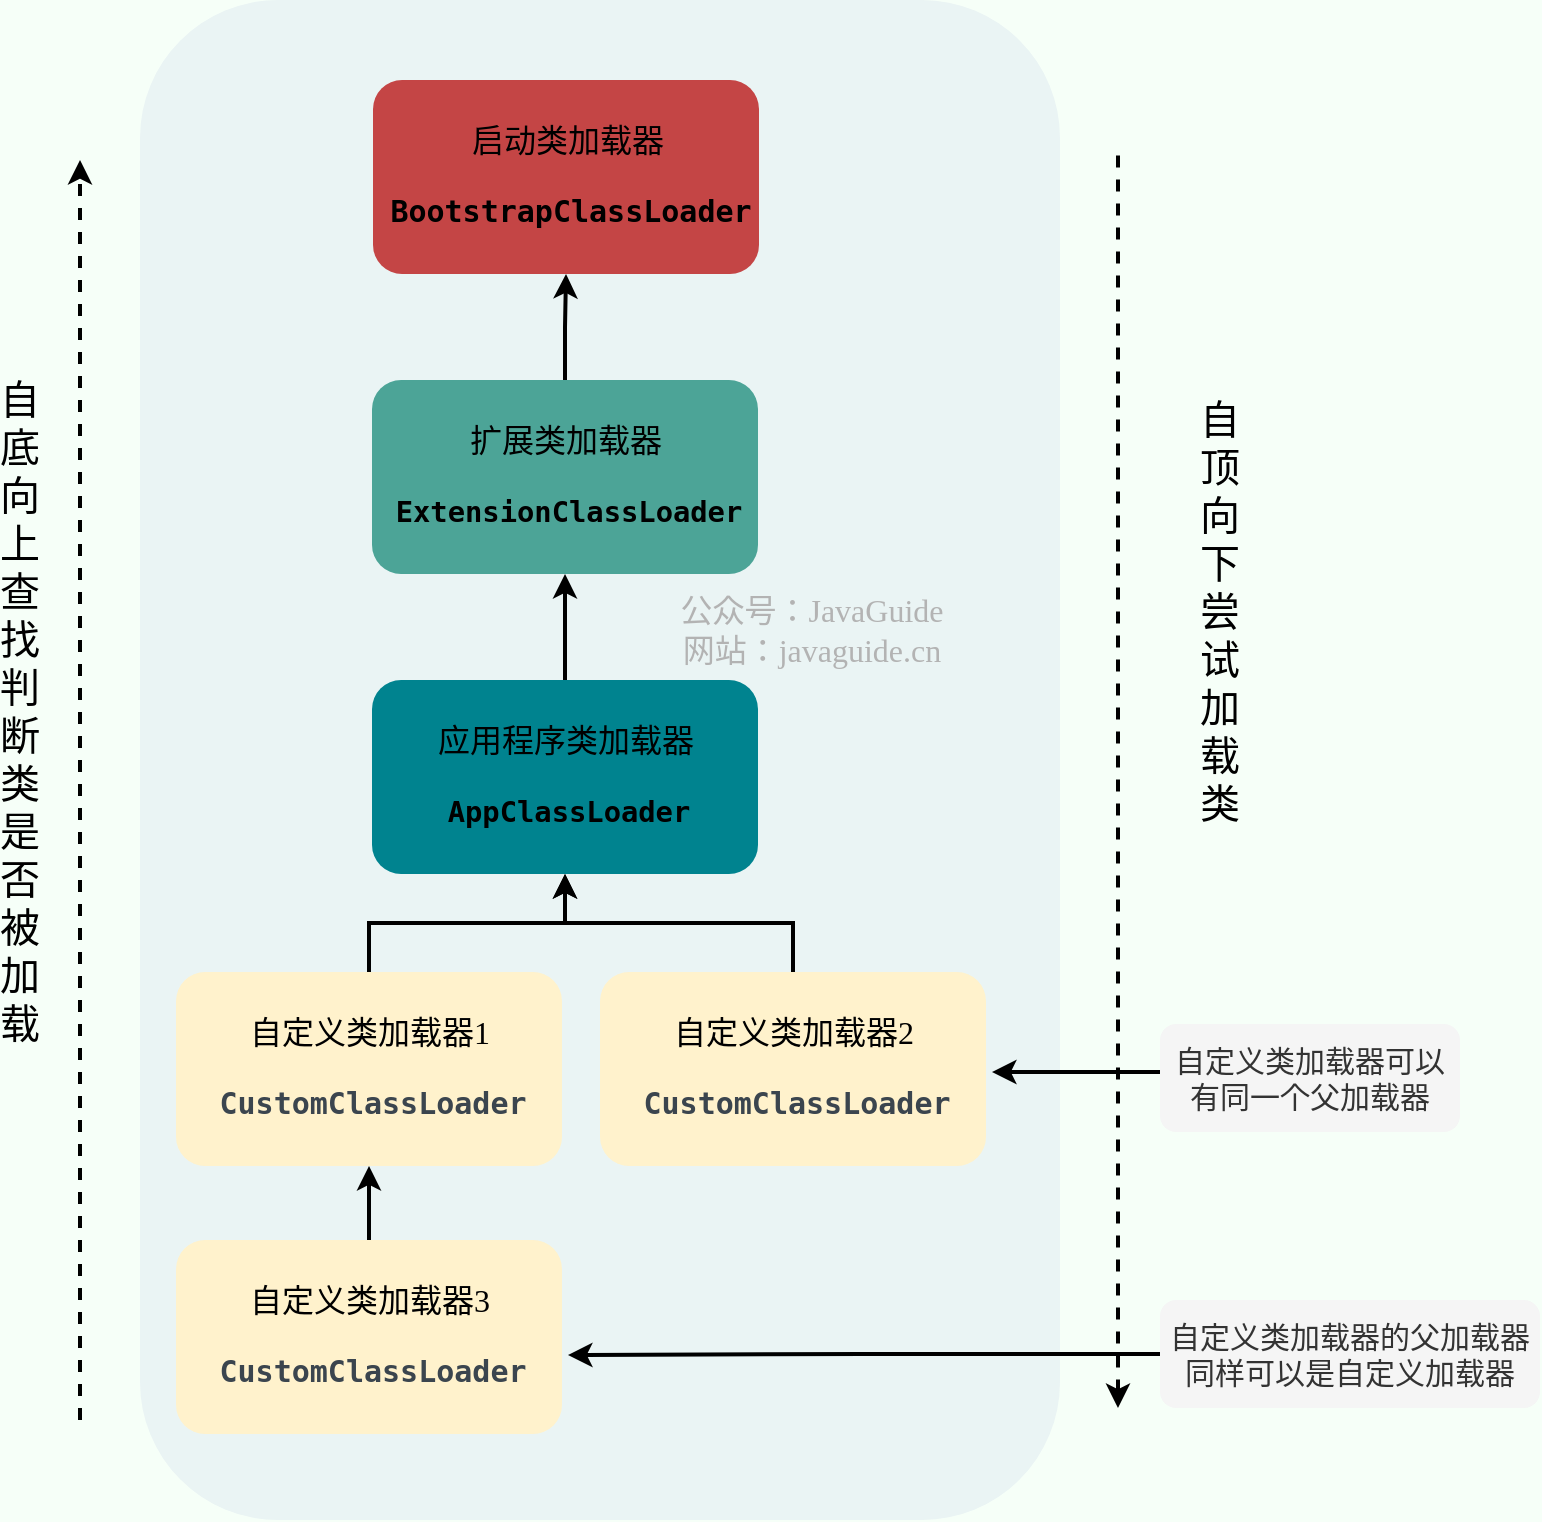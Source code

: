 <mxfile version="20.3.0" type="device"><diagram id="EfrGYIY18PGr8Eq3vKXv" name="Page-1"><mxGraphModel dx="1106" dy="789" grid="1" gridSize="10" guides="1" tooltips="1" connect="1" arrows="1" fold="1" page="1" pageScale="1" pageWidth="827" pageHeight="1169" background="#F6FFF8" math="0" shadow="0"><root><mxCell id="0"/><mxCell id="1" parent="0"/><mxCell id="xI1iDWRYlieYoQ358ZJ4-1" value="" style="rounded=1;whiteSpace=wrap;html=1;fillColor=#eaf4f4;strokeColor=none;fontFamily=JetBrains Mono;fontSource=https%3A%2F%2Ffonts.googleapis.com%2Fcss%3Ffamily%3DJetBrains%2BMono;" parent="1" vertex="1"><mxGeometry x="160" y="50" width="460" height="760" as="geometry"/></mxCell><mxCell id="xI1iDWRYlieYoQ358ZJ4-2" value="" style="rounded=1;whiteSpace=wrap;html=1;strokeWidth=3;fillColor=#C44545;strokeColor=none;fontFamily=JetBrains Mono;fontSource=https%3A%2F%2Ffonts.googleapis.com%2Fcss%3Ffamily%3DJetBrains%2BMono;" parent="1" vertex="1"><mxGeometry x="276.5" y="90" width="193" height="97" as="geometry"/></mxCell><mxCell id="xI1iDWRYlieYoQ358ZJ4-3" value="启动类加载器" style="text;html=1;strokeColor=none;fillColor=none;align=center;verticalAlign=middle;whiteSpace=wrap;rounded=0;fontSize=16;fontFamily=JetBrains Mono;fontSource=https%3A%2F%2Ffonts.googleapis.com%2Fcss%3Ffamily%3DJetBrains%2BMono;" parent="1" vertex="1"><mxGeometry x="316.5" y="110" width="114" height="20" as="geometry"/></mxCell><mxCell id="xI1iDWRYlieYoQ358ZJ4-11" value="&lt;strong style=&quot;box-sizing: border-box; caret-color: rgb(59, 69, 78); orphans: 4; text-align: left; text-size-adjust: auto;&quot;&gt;&lt;span style=&quot;box-sizing: border-box;&quot; class=&quot;md-pair-s&quot; spellcheck=&quot;false&quot;&gt;&lt;code style=&quot;box-sizing: border-box; padding: 0.25rem 0.5rem; background-color: var(--boxes); border-radius: 0.2rem;&quot;&gt;&lt;font style=&quot;font-size: 15px;&quot; data-font-src=&quot;https://fonts.googleapis.com/css?family=JetBrains+Mono&quot;&gt;BootstrapClassLoader&lt;/font&gt;&lt;/code&gt;&lt;/span&gt;&lt;/strong&gt;" style="text;html=1;strokeColor=none;fillColor=none;align=center;verticalAlign=middle;whiteSpace=wrap;rounded=0;fontSize=18;fontColor=#000000;fontFamily=JetBrains Mono;fontSource=https%3A%2F%2Ffonts.googleapis.com%2Fcss%3Ffamily%3DJetBrains%2BMono;" parent="1" vertex="1"><mxGeometry x="277.5" y="140" width="195" height="30" as="geometry"/></mxCell><mxCell id="xI1iDWRYlieYoQ358ZJ4-37" style="edgeStyle=orthogonalEdgeStyle;rounded=0;orthogonalLoop=1;jettySize=auto;html=1;strokeWidth=2;fontFamily=JetBrains Mono;fontSource=https%3A%2F%2Ffonts.googleapis.com%2Fcss%3Ffamily%3DJetBrains%2BMono;fontSize=16;" parent="1" source="xI1iDWRYlieYoQ358ZJ4-12" target="xI1iDWRYlieYoQ358ZJ4-2" edge="1"><mxGeometry relative="1" as="geometry"/></mxCell><mxCell id="xI1iDWRYlieYoQ358ZJ4-12" value="" style="rounded=1;whiteSpace=wrap;html=1;strokeWidth=3;fillColor=#4CA497;strokeColor=none;fontFamily=JetBrains Mono;fontSource=https%3A%2F%2Ffonts.googleapis.com%2Fcss%3Ffamily%3DJetBrains%2BMono;" parent="1" vertex="1"><mxGeometry x="276" y="240" width="193" height="97" as="geometry"/></mxCell><mxCell id="xI1iDWRYlieYoQ358ZJ4-13" value="扩展类加载器" style="text;html=1;strokeColor=none;fillColor=none;align=center;verticalAlign=middle;whiteSpace=wrap;rounded=0;fontSize=16;fontFamily=JetBrains Mono;fontSource=https%3A%2F%2Ffonts.googleapis.com%2Fcss%3Ffamily%3DJetBrains%2BMono;" parent="1" vertex="1"><mxGeometry x="316" y="260" width="114" height="20" as="geometry"/></mxCell><mxCell id="xI1iDWRYlieYoQ358ZJ4-14" value="&lt;strong style=&quot;box-sizing: border-box; caret-color: rgb(59, 69, 78); orphans: 4; text-align: left; text-size-adjust: auto;&quot;&gt;&lt;span style=&quot;box-sizing: border-box;&quot; class=&quot;md-pair-s&quot; spellcheck=&quot;false&quot;&gt;&lt;code style=&quot;box-sizing: border-box; padding: 0.25rem 0.5rem; background-color: var(--boxes); font-size: 0.9rem; border-radius: 0.2rem;&quot;&gt;ExtensionClassLoader&lt;/code&gt;&lt;/span&gt;&lt;/strong&gt;" style="text;html=1;strokeColor=none;fillColor=none;align=center;verticalAlign=middle;whiteSpace=wrap;rounded=0;fontSize=18;fontColor=#000000;fontFamily=JetBrains Mono;fontSource=https%3A%2F%2Ffonts.googleapis.com%2Fcss%3Ffamily%3DJetBrains%2BMono;" parent="1" vertex="1"><mxGeometry x="277" y="290" width="195" height="30" as="geometry"/></mxCell><mxCell id="xI1iDWRYlieYoQ358ZJ4-36" style="edgeStyle=orthogonalEdgeStyle;rounded=0;orthogonalLoop=1;jettySize=auto;html=1;entryX=0.5;entryY=1;entryDx=0;entryDy=0;strokeWidth=2;fontFamily=JetBrains Mono;fontSource=https%3A%2F%2Ffonts.googleapis.com%2Fcss%3Ffamily%3DJetBrains%2BMono;fontSize=16;" parent="1" source="xI1iDWRYlieYoQ358ZJ4-15" target="xI1iDWRYlieYoQ358ZJ4-12" edge="1"><mxGeometry relative="1" as="geometry"/></mxCell><mxCell id="xI1iDWRYlieYoQ358ZJ4-15" value="" style="rounded=1;whiteSpace=wrap;html=1;strokeWidth=3;fillColor=#00838F;strokeColor=none;fontFamily=JetBrains Mono;fontSource=https%3A%2F%2Ffonts.googleapis.com%2Fcss%3Ffamily%3DJetBrains%2BMono;" parent="1" vertex="1"><mxGeometry x="276" y="390" width="193" height="97" as="geometry"/></mxCell><mxCell id="xI1iDWRYlieYoQ358ZJ4-16" value="应用程序类加载器" style="text;html=1;strokeColor=none;fillColor=none;align=center;verticalAlign=middle;whiteSpace=wrap;rounded=0;fontSize=16;fontFamily=JetBrains Mono;fontSource=https%3A%2F%2Ffonts.googleapis.com%2Fcss%3Ffamily%3DJetBrains%2BMono;" parent="1" vertex="1"><mxGeometry x="305.5" y="410" width="134" height="20" as="geometry"/></mxCell><mxCell id="xI1iDWRYlieYoQ358ZJ4-17" value="&lt;strong style=&quot;box-sizing: border-box; caret-color: rgb(59, 69, 78); orphans: 4; text-align: left; text-size-adjust: auto;&quot;&gt;&lt;span style=&quot;box-sizing: border-box;&quot; class=&quot;md-pair-s&quot; spellcheck=&quot;false&quot;&gt;&lt;code style=&quot;box-sizing: border-box; padding: 0.25rem 0.5rem; background-color: var(--boxes); font-size: 0.9rem; border-radius: 0.2rem;&quot;&gt;AppClassLoader&lt;/code&gt;&lt;/span&gt;&lt;/strong&gt;" style="text;html=1;strokeColor=none;fillColor=none;align=center;verticalAlign=middle;whiteSpace=wrap;rounded=0;fontSize=18;fontColor=#000000;fontFamily=JetBrains Mono;fontSource=https%3A%2F%2Ffonts.googleapis.com%2Fcss%3Ffamily%3DJetBrains%2BMono;" parent="1" vertex="1"><mxGeometry x="277" y="440" width="195" height="30" as="geometry"/></mxCell><mxCell id="xI1iDWRYlieYoQ358ZJ4-34" style="edgeStyle=orthogonalEdgeStyle;rounded=0;orthogonalLoop=1;jettySize=auto;html=1;strokeWidth=2;fontFamily=JetBrains Mono;fontSource=https%3A%2F%2Ffonts.googleapis.com%2Fcss%3Ffamily%3DJetBrains%2BMono;fontSize=16;" parent="1" source="xI1iDWRYlieYoQ358ZJ4-18" target="xI1iDWRYlieYoQ358ZJ4-15" edge="1"><mxGeometry relative="1" as="geometry"/></mxCell><mxCell id="xI1iDWRYlieYoQ358ZJ4-18" value="" style="rounded=1;whiteSpace=wrap;html=1;strokeWidth=3;fillColor=#fff2cc;strokeColor=none;fontFamily=JetBrains Mono;fontSource=https%3A%2F%2Ffonts.googleapis.com%2Fcss%3Ffamily%3DJetBrains%2BMono;" parent="1" vertex="1"><mxGeometry x="178" y="536" width="193" height="97" as="geometry"/></mxCell><mxCell id="xI1iDWRYlieYoQ358ZJ4-19" value="自定义类加载器1" style="text;html=1;strokeColor=none;fillColor=none;align=center;verticalAlign=middle;whiteSpace=wrap;rounded=0;fontSize=16;fontFamily=JetBrains Mono;fontSource=https%3A%2F%2Ffonts.googleapis.com%2Fcss%3Ffamily%3DJetBrains%2BMono;" parent="1" vertex="1"><mxGeometry x="208.5" y="556" width="132" height="20" as="geometry"/></mxCell><mxCell id="xI1iDWRYlieYoQ358ZJ4-20" value="&lt;strong style=&quot;box-sizing: border-box; caret-color: rgb(59, 69, 78); color: rgb(59, 69, 78); orphans: 4; text-align: left; text-size-adjust: auto;&quot;&gt;&lt;span style=&quot;box-sizing: border-box;&quot; class=&quot;md-pair-s&quot; spellcheck=&quot;false&quot;&gt;&lt;code style=&quot;box-sizing: border-box; padding: 0.25rem 0.5rem; background-color: var(--boxes); border-radius: 0.2rem;&quot;&gt;&lt;font style=&quot;font-size: 15px;&quot; data-font-src=&quot;https://fonts.googleapis.com/css?family=JetBrains+Mono&quot;&gt;CustomClassLoader&lt;/font&gt;&lt;/code&gt;&lt;/span&gt;&lt;/strong&gt;" style="text;html=1;strokeColor=none;fillColor=none;align=center;verticalAlign=middle;whiteSpace=wrap;rounded=0;fontSize=18;fontFamily=JetBrains Mono;fontSource=https%3A%2F%2Ffonts.googleapis.com%2Fcss%3Ffamily%3DJetBrains%2BMono;" parent="1" vertex="1"><mxGeometry x="179" y="586" width="195" height="30" as="geometry"/></mxCell><mxCell id="xI1iDWRYlieYoQ358ZJ4-35" style="edgeStyle=orthogonalEdgeStyle;rounded=0;orthogonalLoop=1;jettySize=auto;html=1;entryX=0.5;entryY=1;entryDx=0;entryDy=0;strokeWidth=2;fontFamily=JetBrains Mono;fontSource=https%3A%2F%2Ffonts.googleapis.com%2Fcss%3Ffamily%3DJetBrains%2BMono;fontSize=16;" parent="1" source="xI1iDWRYlieYoQ358ZJ4-21" target="xI1iDWRYlieYoQ358ZJ4-15" edge="1"><mxGeometry relative="1" as="geometry"/></mxCell><mxCell id="xI1iDWRYlieYoQ358ZJ4-21" value="" style="rounded=1;whiteSpace=wrap;html=1;strokeWidth=3;fillColor=#fff2cc;strokeColor=none;fontFamily=JetBrains Mono;fontSource=https%3A%2F%2Ffonts.googleapis.com%2Fcss%3Ffamily%3DJetBrains%2BMono;" parent="1" vertex="1"><mxGeometry x="390" y="536" width="193" height="97" as="geometry"/></mxCell><mxCell id="xI1iDWRYlieYoQ358ZJ4-22" value="自定义类加载器2" style="text;html=1;strokeColor=none;fillColor=none;align=center;verticalAlign=middle;whiteSpace=wrap;rounded=0;fontSize=16;fontFamily=JetBrains Mono;fontSource=https%3A%2F%2Ffonts.googleapis.com%2Fcss%3Ffamily%3DJetBrains%2BMono;" parent="1" vertex="1"><mxGeometry x="421.5" y="556" width="130" height="20" as="geometry"/></mxCell><mxCell id="xI1iDWRYlieYoQ358ZJ4-23" value="&lt;strong style=&quot;box-sizing: border-box; caret-color: rgb(59, 69, 78); color: rgb(59, 69, 78); orphans: 4; text-align: left; text-size-adjust: auto;&quot;&gt;&lt;span style=&quot;box-sizing: border-box;&quot; class=&quot;md-pair-s&quot; spellcheck=&quot;false&quot;&gt;&lt;code style=&quot;box-sizing: border-box; padding: 0.25rem 0.5rem; background-color: var(--boxes); border-radius: 0.2rem;&quot;&gt;&lt;font style=&quot;font-size: 15px;&quot; data-font-src=&quot;https://fonts.googleapis.com/css?family=JetBrains+Mono&quot;&gt;CustomClassLoader&lt;/font&gt;&lt;/code&gt;&lt;/span&gt;&lt;/strong&gt;" style="text;html=1;strokeColor=none;fillColor=none;align=center;verticalAlign=middle;whiteSpace=wrap;rounded=0;fontSize=18;fontFamily=JetBrains Mono;fontSource=https%3A%2F%2Ffonts.googleapis.com%2Fcss%3Ffamily%3DJetBrains%2BMono;" parent="1" vertex="1"><mxGeometry x="391" y="586" width="195" height="30" as="geometry"/></mxCell><mxCell id="xI1iDWRYlieYoQ358ZJ4-25" value="&lt;font style=&quot;font-size: 16px;&quot;&gt;公众号：JavaGuide&lt;br style=&quot;font-size: 16px;&quot;&gt;网站：javaguide.cn&lt;/font&gt;" style="text;html=1;strokeColor=none;fillColor=none;align=center;verticalAlign=middle;whiteSpace=wrap;rounded=0;labelBackgroundColor=none;fontSize=16;fontColor=#B3B3B3;rotation=0;sketch=0;shadow=0;fontFamily=JetBrains Mono;fontSource=https%3A%2F%2Ffonts.googleapis.com%2Fcss%3Ffamily%3DJetBrains%2BMono;" parent="1" vertex="1"><mxGeometry x="406" y="360" width="180" height="10" as="geometry"/></mxCell><mxCell id="CcI3wLFt1hR98naYAWn3-3" style="edgeStyle=orthogonalEdgeStyle;rounded=0;orthogonalLoop=1;jettySize=auto;html=1;entryX=1;entryY=0;entryDx=0;entryDy=0;strokeWidth=2;fontFamily=JetBrains Mono;fontSource=https%3A%2F%2Ffonts.googleapis.com%2Fcss%3Ffamily%3DJetBrains%2BMono;" parent="1" source="xI1iDWRYlieYoQ358ZJ4-27" target="xI1iDWRYlieYoQ358ZJ4-23" edge="1"><mxGeometry relative="1" as="geometry"><Array as="points"><mxPoint x="630" y="586"/><mxPoint x="630" y="586"/></Array></mxGeometry></mxCell><mxCell id="xI1iDWRYlieYoQ358ZJ4-27" value="自定义类加载器可以有同一个父加载器&lt;br&gt;" style="text;html=1;strokeColor=none;fillColor=#f5f5f5;align=center;verticalAlign=middle;whiteSpace=wrap;rounded=1;fontSize=15;fontColor=#333333;fontFamily=JetBrains Mono;fontSource=https%3A%2F%2Ffonts.googleapis.com%2Fcss%3Ffamily%3DJetBrains%2BMono;" parent="1" vertex="1"><mxGeometry x="670" y="562" width="150" height="54" as="geometry"/></mxCell><mxCell id="xI1iDWRYlieYoQ358ZJ4-33" style="edgeStyle=orthogonalEdgeStyle;rounded=0;orthogonalLoop=1;jettySize=auto;html=1;strokeWidth=2;fontFamily=JetBrains Mono;fontSource=https%3A%2F%2Ffonts.googleapis.com%2Fcss%3Ffamily%3DJetBrains%2BMono;fontSize=16;" parent="1" source="xI1iDWRYlieYoQ358ZJ4-30" target="xI1iDWRYlieYoQ358ZJ4-18" edge="1"><mxGeometry relative="1" as="geometry"/></mxCell><mxCell id="xI1iDWRYlieYoQ358ZJ4-30" value="" style="rounded=1;whiteSpace=wrap;html=1;strokeWidth=3;fillColor=#fff2cc;strokeColor=none;fontFamily=JetBrains Mono;fontSource=https%3A%2F%2Ffonts.googleapis.com%2Fcss%3Ffamily%3DJetBrains%2BMono;" parent="1" vertex="1"><mxGeometry x="178" y="670" width="193" height="97" as="geometry"/></mxCell><mxCell id="xI1iDWRYlieYoQ358ZJ4-31" value="自定义类加载器3" style="text;html=1;strokeColor=none;fillColor=none;align=center;verticalAlign=middle;whiteSpace=wrap;rounded=0;fontSize=16;fontFamily=JetBrains Mono;fontSource=https%3A%2F%2Ffonts.googleapis.com%2Fcss%3Ffamily%3DJetBrains%2BMono;" parent="1" vertex="1"><mxGeometry x="203.5" y="690" width="142" height="20" as="geometry"/></mxCell><mxCell id="xI1iDWRYlieYoQ358ZJ4-32" value="&lt;strong style=&quot;box-sizing: border-box; caret-color: rgb(59, 69, 78); color: rgb(59, 69, 78); orphans: 4; text-align: left; text-size-adjust: auto;&quot;&gt;&lt;span style=&quot;box-sizing: border-box;&quot; class=&quot;md-pair-s&quot; spellcheck=&quot;false&quot;&gt;&lt;code style=&quot;box-sizing: border-box; padding: 0.25rem 0.5rem; background-color: var(--boxes); border-radius: 0.2rem;&quot;&gt;&lt;font style=&quot;font-size: 15px;&quot; data-font-src=&quot;https://fonts.googleapis.com/css?family=JetBrains+Mono&quot;&gt;CustomClassLoader&lt;/font&gt;&lt;/code&gt;&lt;/span&gt;&lt;/strong&gt;" style="text;html=1;strokeColor=none;fillColor=none;align=center;verticalAlign=middle;whiteSpace=wrap;rounded=0;fontSize=18;fontFamily=JetBrains Mono;fontSource=https%3A%2F%2Ffonts.googleapis.com%2Fcss%3Ffamily%3DJetBrains%2BMono;" parent="1" vertex="1"><mxGeometry x="179" y="720" width="195" height="30" as="geometry"/></mxCell><mxCell id="xI1iDWRYlieYoQ358ZJ4-40" style="edgeStyle=orthogonalEdgeStyle;rounded=0;orthogonalLoop=1;jettySize=auto;html=1;entryX=1;entryY=0.25;entryDx=0;entryDy=0;strokeWidth=2;fontFamily=JetBrains Mono;fontSource=https%3A%2F%2Ffonts.googleapis.com%2Fcss%3Ffamily%3DJetBrains%2BMono;fontSize=16;" parent="1" source="xI1iDWRYlieYoQ358ZJ4-39" target="xI1iDWRYlieYoQ358ZJ4-32" edge="1"><mxGeometry relative="1" as="geometry"/></mxCell><mxCell id="xI1iDWRYlieYoQ358ZJ4-39" value="&lt;span style=&quot;&quot;&gt;自定义类加载器的父加载器同样可以是自定义加载器&lt;/span&gt;" style="text;html=1;strokeColor=none;fillColor=#f5f5f5;align=center;verticalAlign=middle;whiteSpace=wrap;rounded=1;fontSize=15;fontColor=#333333;fontFamily=JetBrains Mono;fontSource=https%3A%2F%2Ffonts.googleapis.com%2Fcss%3Ffamily%3DJetBrains%2BMono;" parent="1" vertex="1"><mxGeometry x="670" y="700" width="190" height="54" as="geometry"/></mxCell><mxCell id="CcI3wLFt1hR98naYAWn3-4" value="" style="endArrow=classic;html=1;rounded=0;strokeWidth=2;dashed=1;fontFamily=JetBrains Mono;fontSource=https%3A%2F%2Ffonts.googleapis.com%2Fcss%3Ffamily%3DJetBrains%2BMono;" parent="1" edge="1"><mxGeometry width="50" height="50" relative="1" as="geometry"><mxPoint x="130" y="760" as="sourcePoint"/><mxPoint x="130" y="130" as="targetPoint"/></mxGeometry></mxCell><mxCell id="CcI3wLFt1hR98naYAWn3-5" value="自底向上查找判断类是否被加载" style="text;html=1;strokeColor=none;fillColor=none;align=center;verticalAlign=middle;whiteSpace=wrap;rounded=0;fontSize=20;fontFamily=JetBrains Mono;fontSource=https%3A%2F%2Ffonts.googleapis.com%2Fcss%3Ffamily%3DJetBrains%2BMono;" parent="1" vertex="1"><mxGeometry x="90" y="290" width="20" height="230" as="geometry"/></mxCell><mxCell id="CcI3wLFt1hR98naYAWn3-6" value="" style="endArrow=none;html=1;rounded=0;strokeWidth=2;dashed=1;endFill=0;startArrow=classic;startFill=1;fontFamily=JetBrains Mono;fontSource=https%3A%2F%2Ffonts.googleapis.com%2Fcss%3Ffamily%3DJetBrains%2BMono;" parent="1" edge="1"><mxGeometry width="50" height="50" relative="1" as="geometry"><mxPoint x="649" y="754" as="sourcePoint"/><mxPoint x="649" y="124" as="targetPoint"/></mxGeometry></mxCell><mxCell id="CcI3wLFt1hR98naYAWn3-7" value="自顶向下尝试加载类" style="text;html=1;strokeColor=none;fillColor=none;align=center;verticalAlign=middle;whiteSpace=wrap;rounded=0;fontSize=20;fontFamily=JetBrains Mono;fontSource=https%3A%2F%2Ffonts.googleapis.com%2Fcss%3Ffamily%3DJetBrains%2BMono;" parent="1" vertex="1"><mxGeometry x="690" y="240" width="20" height="230" as="geometry"/></mxCell></root></mxGraphModel></diagram></mxfile>